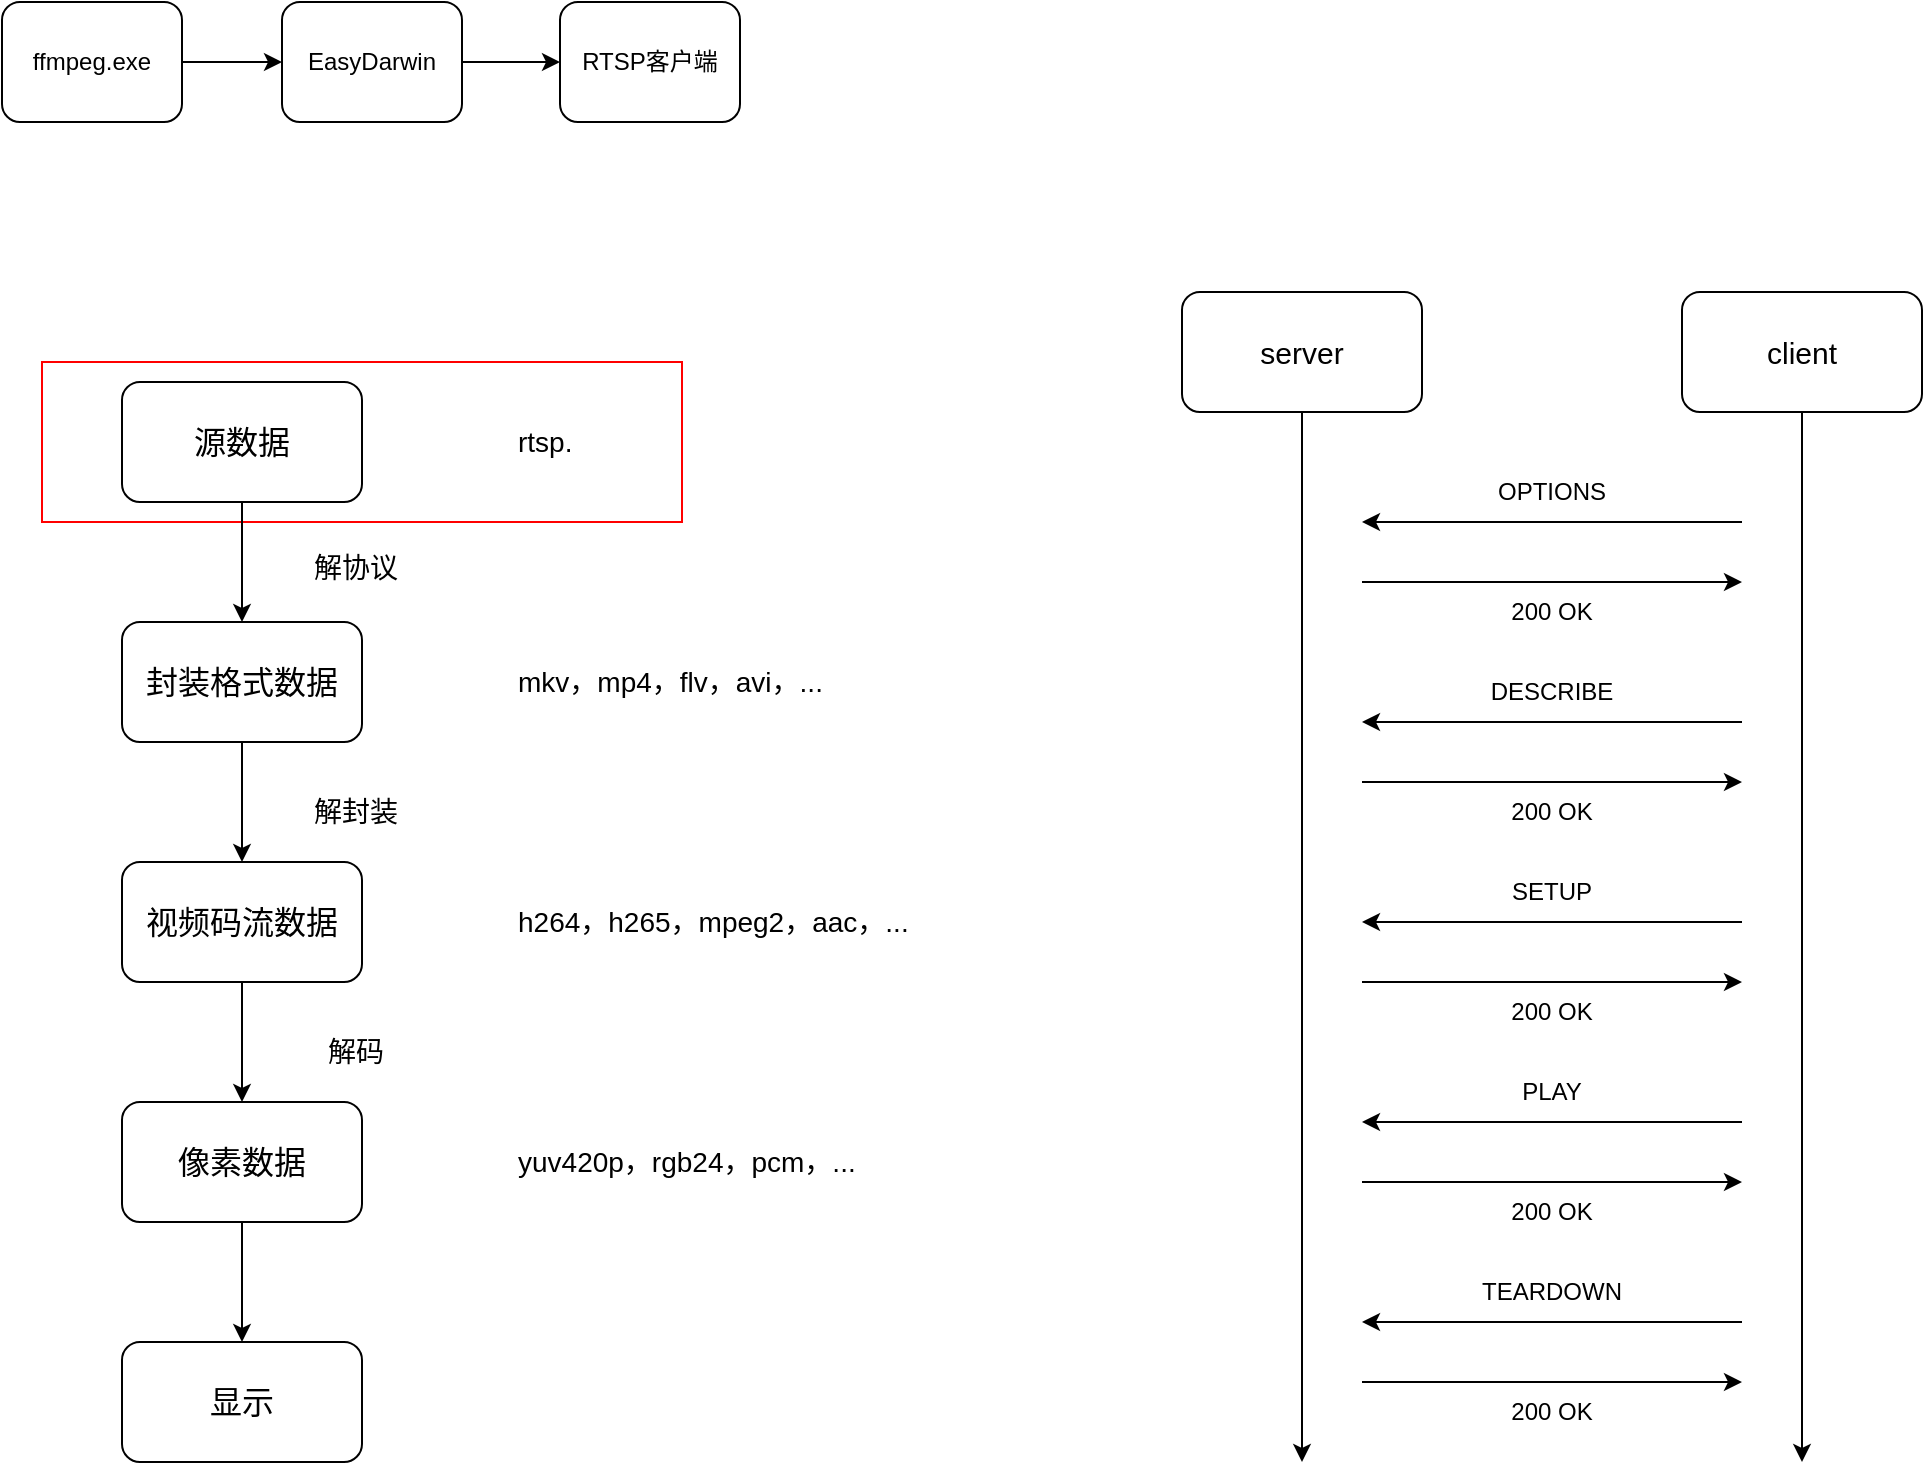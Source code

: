 <mxfile version="22.0.2" type="device">
  <diagram name="第 1 页" id="cHqJ8GiJMs-tgXEXcK8N">
    <mxGraphModel dx="711" dy="796" grid="1" gridSize="10" guides="1" tooltips="1" connect="1" arrows="1" fold="1" page="1" pageScale="1" pageWidth="827" pageHeight="1169" math="0" shadow="0">
      <root>
        <mxCell id="0" />
        <mxCell id="1" parent="0" />
        <mxCell id="v1VoSOO-kYvfU0O0kBkG-22" value="" style="rounded=0;whiteSpace=wrap;html=1;strokeColor=#FF0000;" vertex="1" parent="1">
          <mxGeometry x="110" y="350" width="320" height="80" as="geometry" />
        </mxCell>
        <mxCell id="v1VoSOO-kYvfU0O0kBkG-4" style="edgeStyle=orthogonalEdgeStyle;rounded=0;orthogonalLoop=1;jettySize=auto;html=1;exitX=1;exitY=0.5;exitDx=0;exitDy=0;entryX=0;entryY=0.5;entryDx=0;entryDy=0;" edge="1" parent="1" source="v1VoSOO-kYvfU0O0kBkG-1" target="v1VoSOO-kYvfU0O0kBkG-2">
          <mxGeometry relative="1" as="geometry" />
        </mxCell>
        <mxCell id="v1VoSOO-kYvfU0O0kBkG-1" value="ffmpeg.exe" style="rounded=1;whiteSpace=wrap;html=1;" vertex="1" parent="1">
          <mxGeometry x="90" y="170" width="90" height="60" as="geometry" />
        </mxCell>
        <mxCell id="v1VoSOO-kYvfU0O0kBkG-5" style="edgeStyle=orthogonalEdgeStyle;rounded=0;orthogonalLoop=1;jettySize=auto;html=1;exitX=1;exitY=0.5;exitDx=0;exitDy=0;entryX=0;entryY=0.5;entryDx=0;entryDy=0;" edge="1" parent="1" source="v1VoSOO-kYvfU0O0kBkG-2" target="v1VoSOO-kYvfU0O0kBkG-3">
          <mxGeometry relative="1" as="geometry" />
        </mxCell>
        <mxCell id="v1VoSOO-kYvfU0O0kBkG-2" value="EasyDarwin" style="rounded=1;whiteSpace=wrap;html=1;" vertex="1" parent="1">
          <mxGeometry x="230" y="170" width="90" height="60" as="geometry" />
        </mxCell>
        <mxCell id="v1VoSOO-kYvfU0O0kBkG-3" value="RTSP客户端" style="rounded=1;whiteSpace=wrap;html=1;" vertex="1" parent="1">
          <mxGeometry x="369" y="170" width="90" height="60" as="geometry" />
        </mxCell>
        <mxCell id="v1VoSOO-kYvfU0O0kBkG-6" style="edgeStyle=orthogonalEdgeStyle;rounded=0;orthogonalLoop=1;jettySize=auto;html=1;exitX=0.5;exitY=1;exitDx=0;exitDy=0;entryX=0.5;entryY=0;entryDx=0;entryDy=0;" edge="1" parent="1" source="v1VoSOO-kYvfU0O0kBkG-7" target="v1VoSOO-kYvfU0O0kBkG-9">
          <mxGeometry relative="1" as="geometry" />
        </mxCell>
        <mxCell id="v1VoSOO-kYvfU0O0kBkG-7" value="源数据" style="rounded=1;whiteSpace=wrap;html=1;fontSize=16;" vertex="1" parent="1">
          <mxGeometry x="150" y="360" width="120" height="60" as="geometry" />
        </mxCell>
        <mxCell id="v1VoSOO-kYvfU0O0kBkG-8" style="edgeStyle=orthogonalEdgeStyle;rounded=0;orthogonalLoop=1;jettySize=auto;html=1;exitX=0.5;exitY=1;exitDx=0;exitDy=0;entryX=0.5;entryY=0;entryDx=0;entryDy=0;" edge="1" parent="1" source="v1VoSOO-kYvfU0O0kBkG-9" target="v1VoSOO-kYvfU0O0kBkG-11">
          <mxGeometry relative="1" as="geometry" />
        </mxCell>
        <mxCell id="v1VoSOO-kYvfU0O0kBkG-9" value="封装格式数据" style="rounded=1;whiteSpace=wrap;html=1;fontSize=16;" vertex="1" parent="1">
          <mxGeometry x="150" y="480" width="120" height="60" as="geometry" />
        </mxCell>
        <mxCell id="v1VoSOO-kYvfU0O0kBkG-10" style="edgeStyle=orthogonalEdgeStyle;rounded=0;orthogonalLoop=1;jettySize=auto;html=1;exitX=0.5;exitY=1;exitDx=0;exitDy=0;entryX=0.5;entryY=0;entryDx=0;entryDy=0;" edge="1" parent="1" source="v1VoSOO-kYvfU0O0kBkG-11" target="v1VoSOO-kYvfU0O0kBkG-13">
          <mxGeometry relative="1" as="geometry" />
        </mxCell>
        <mxCell id="v1VoSOO-kYvfU0O0kBkG-11" value="视频码流数据" style="rounded=1;whiteSpace=wrap;html=1;fontSize=16;" vertex="1" parent="1">
          <mxGeometry x="150" y="600" width="120" height="60" as="geometry" />
        </mxCell>
        <mxCell id="v1VoSOO-kYvfU0O0kBkG-12" style="edgeStyle=orthogonalEdgeStyle;rounded=0;orthogonalLoop=1;jettySize=auto;html=1;exitX=0.5;exitY=1;exitDx=0;exitDy=0;entryX=0.5;entryY=0;entryDx=0;entryDy=0;" edge="1" parent="1" source="v1VoSOO-kYvfU0O0kBkG-13" target="v1VoSOO-kYvfU0O0kBkG-14">
          <mxGeometry relative="1" as="geometry" />
        </mxCell>
        <mxCell id="v1VoSOO-kYvfU0O0kBkG-13" value="像素数据" style="rounded=1;whiteSpace=wrap;html=1;fontSize=16;" vertex="1" parent="1">
          <mxGeometry x="150" y="720" width="120" height="60" as="geometry" />
        </mxCell>
        <mxCell id="v1VoSOO-kYvfU0O0kBkG-14" value="显示" style="rounded=1;whiteSpace=wrap;html=1;fontSize=16;" vertex="1" parent="1">
          <mxGeometry x="150" y="840" width="120" height="60" as="geometry" />
        </mxCell>
        <mxCell id="v1VoSOO-kYvfU0O0kBkG-15" value="解协议" style="text;html=1;strokeColor=none;fillColor=none;align=center;verticalAlign=middle;whiteSpace=wrap;rounded=0;fontSize=14;" vertex="1" parent="1">
          <mxGeometry x="237" y="438" width="60" height="30" as="geometry" />
        </mxCell>
        <mxCell id="v1VoSOO-kYvfU0O0kBkG-16" value="解封装" style="text;html=1;strokeColor=none;fillColor=none;align=center;verticalAlign=middle;whiteSpace=wrap;rounded=0;fontSize=14;" vertex="1" parent="1">
          <mxGeometry x="237" y="560" width="60" height="30" as="geometry" />
        </mxCell>
        <mxCell id="v1VoSOO-kYvfU0O0kBkG-17" value="解码" style="text;html=1;strokeColor=none;fillColor=none;align=center;verticalAlign=middle;whiteSpace=wrap;rounded=0;fontSize=14;" vertex="1" parent="1">
          <mxGeometry x="237" y="680" width="60" height="30" as="geometry" />
        </mxCell>
        <mxCell id="v1VoSOO-kYvfU0O0kBkG-18" value="rtsp." style="text;html=1;strokeColor=none;fillColor=none;align=left;verticalAlign=middle;whiteSpace=wrap;rounded=0;fontSize=14;" vertex="1" parent="1">
          <mxGeometry x="346" y="375" width="150" height="30" as="geometry" />
        </mxCell>
        <mxCell id="v1VoSOO-kYvfU0O0kBkG-19" value="mkv，mp4，flv，avi，..." style="text;html=1;strokeColor=none;fillColor=none;align=left;verticalAlign=middle;whiteSpace=wrap;rounded=0;fontSize=14;" vertex="1" parent="1">
          <mxGeometry x="346" y="495" width="190" height="30" as="geometry" />
        </mxCell>
        <mxCell id="v1VoSOO-kYvfU0O0kBkG-20" value="h264，h265，mpeg2，aac，..." style="text;html=1;strokeColor=none;fillColor=none;align=left;verticalAlign=middle;whiteSpace=wrap;rounded=0;fontSize=14;" vertex="1" parent="1">
          <mxGeometry x="346" y="615" width="220" height="30" as="geometry" />
        </mxCell>
        <mxCell id="v1VoSOO-kYvfU0O0kBkG-21" value="yuv420p，rgb24，pcm，..." style="text;html=1;strokeColor=none;fillColor=none;align=left;verticalAlign=middle;whiteSpace=wrap;rounded=0;fontSize=14;" vertex="1" parent="1">
          <mxGeometry x="346" y="735" width="220" height="30" as="geometry" />
        </mxCell>
        <mxCell id="v1VoSOO-kYvfU0O0kBkG-26" style="edgeStyle=orthogonalEdgeStyle;rounded=0;orthogonalLoop=1;jettySize=auto;html=1;exitX=0.5;exitY=1;exitDx=0;exitDy=0;" edge="1" parent="1" source="v1VoSOO-kYvfU0O0kBkG-23">
          <mxGeometry relative="1" as="geometry">
            <mxPoint x="740" y="900" as="targetPoint" />
          </mxGeometry>
        </mxCell>
        <mxCell id="v1VoSOO-kYvfU0O0kBkG-23" value="server" style="rounded=1;whiteSpace=wrap;html=1;fontSize=15;" vertex="1" parent="1">
          <mxGeometry x="680" y="315" width="120" height="60" as="geometry" />
        </mxCell>
        <mxCell id="v1VoSOO-kYvfU0O0kBkG-27" style="edgeStyle=orthogonalEdgeStyle;rounded=0;orthogonalLoop=1;jettySize=auto;html=1;exitX=0.5;exitY=1;exitDx=0;exitDy=0;" edge="1" parent="1" source="v1VoSOO-kYvfU0O0kBkG-24">
          <mxGeometry relative="1" as="geometry">
            <mxPoint x="990" y="900" as="targetPoint" />
          </mxGeometry>
        </mxCell>
        <mxCell id="v1VoSOO-kYvfU0O0kBkG-24" value="client" style="rounded=1;whiteSpace=wrap;html=1;fontSize=15;" vertex="1" parent="1">
          <mxGeometry x="930" y="315" width="120" height="60" as="geometry" />
        </mxCell>
        <mxCell id="v1VoSOO-kYvfU0O0kBkG-28" value="" style="endArrow=classic;html=1;rounded=0;" edge="1" parent="1">
          <mxGeometry width="50" height="50" relative="1" as="geometry">
            <mxPoint x="960" y="430" as="sourcePoint" />
            <mxPoint x="770" y="430" as="targetPoint" />
          </mxGeometry>
        </mxCell>
        <mxCell id="v1VoSOO-kYvfU0O0kBkG-29" value="" style="endArrow=classic;html=1;rounded=0;" edge="1" parent="1">
          <mxGeometry width="50" height="50" relative="1" as="geometry">
            <mxPoint x="770" y="460" as="sourcePoint" />
            <mxPoint x="960" y="460" as="targetPoint" />
          </mxGeometry>
        </mxCell>
        <mxCell id="v1VoSOO-kYvfU0O0kBkG-30" value="OPTIONS" style="text;html=1;strokeColor=none;fillColor=none;align=center;verticalAlign=middle;whiteSpace=wrap;rounded=0;" vertex="1" parent="1">
          <mxGeometry x="835" y="400" width="60" height="30" as="geometry" />
        </mxCell>
        <mxCell id="v1VoSOO-kYvfU0O0kBkG-31" value="200 OK" style="text;html=1;strokeColor=none;fillColor=none;align=center;verticalAlign=middle;whiteSpace=wrap;rounded=0;" vertex="1" parent="1">
          <mxGeometry x="835" y="460" width="60" height="30" as="geometry" />
        </mxCell>
        <mxCell id="v1VoSOO-kYvfU0O0kBkG-32" value="" style="endArrow=classic;html=1;rounded=0;" edge="1" parent="1">
          <mxGeometry width="50" height="50" relative="1" as="geometry">
            <mxPoint x="960" y="530" as="sourcePoint" />
            <mxPoint x="770" y="530" as="targetPoint" />
          </mxGeometry>
        </mxCell>
        <mxCell id="v1VoSOO-kYvfU0O0kBkG-33" value="" style="endArrow=classic;html=1;rounded=0;" edge="1" parent="1">
          <mxGeometry width="50" height="50" relative="1" as="geometry">
            <mxPoint x="770" y="560" as="sourcePoint" />
            <mxPoint x="960" y="560" as="targetPoint" />
          </mxGeometry>
        </mxCell>
        <mxCell id="v1VoSOO-kYvfU0O0kBkG-34" value="DESCRIBE" style="text;html=1;strokeColor=none;fillColor=none;align=center;verticalAlign=middle;whiteSpace=wrap;rounded=0;" vertex="1" parent="1">
          <mxGeometry x="835" y="500" width="60" height="30" as="geometry" />
        </mxCell>
        <mxCell id="v1VoSOO-kYvfU0O0kBkG-35" value="200 OK" style="text;html=1;strokeColor=none;fillColor=none;align=center;verticalAlign=middle;whiteSpace=wrap;rounded=0;" vertex="1" parent="1">
          <mxGeometry x="835" y="560" width="60" height="30" as="geometry" />
        </mxCell>
        <mxCell id="v1VoSOO-kYvfU0O0kBkG-41" value="" style="endArrow=classic;html=1;rounded=0;" edge="1" parent="1">
          <mxGeometry width="50" height="50" relative="1" as="geometry">
            <mxPoint x="960" y="630" as="sourcePoint" />
            <mxPoint x="770" y="630" as="targetPoint" />
          </mxGeometry>
        </mxCell>
        <mxCell id="v1VoSOO-kYvfU0O0kBkG-42" value="" style="endArrow=classic;html=1;rounded=0;" edge="1" parent="1">
          <mxGeometry width="50" height="50" relative="1" as="geometry">
            <mxPoint x="770" y="660" as="sourcePoint" />
            <mxPoint x="960" y="660" as="targetPoint" />
          </mxGeometry>
        </mxCell>
        <mxCell id="v1VoSOO-kYvfU0O0kBkG-43" value="SETUP" style="text;html=1;strokeColor=none;fillColor=none;align=center;verticalAlign=middle;whiteSpace=wrap;rounded=0;" vertex="1" parent="1">
          <mxGeometry x="835" y="600" width="60" height="30" as="geometry" />
        </mxCell>
        <mxCell id="v1VoSOO-kYvfU0O0kBkG-44" value="200 OK" style="text;html=1;strokeColor=none;fillColor=none;align=center;verticalAlign=middle;whiteSpace=wrap;rounded=0;" vertex="1" parent="1">
          <mxGeometry x="835" y="660" width="60" height="30" as="geometry" />
        </mxCell>
        <mxCell id="v1VoSOO-kYvfU0O0kBkG-49" value="" style="endArrow=classic;html=1;rounded=0;" edge="1" parent="1">
          <mxGeometry width="50" height="50" relative="1" as="geometry">
            <mxPoint x="960" y="730" as="sourcePoint" />
            <mxPoint x="770" y="730" as="targetPoint" />
          </mxGeometry>
        </mxCell>
        <mxCell id="v1VoSOO-kYvfU0O0kBkG-50" value="" style="endArrow=classic;html=1;rounded=0;" edge="1" parent="1">
          <mxGeometry width="50" height="50" relative="1" as="geometry">
            <mxPoint x="770" y="760" as="sourcePoint" />
            <mxPoint x="960" y="760" as="targetPoint" />
          </mxGeometry>
        </mxCell>
        <mxCell id="v1VoSOO-kYvfU0O0kBkG-51" value="PLAY" style="text;html=1;strokeColor=none;fillColor=none;align=center;verticalAlign=middle;whiteSpace=wrap;rounded=0;" vertex="1" parent="1">
          <mxGeometry x="835" y="700" width="60" height="30" as="geometry" />
        </mxCell>
        <mxCell id="v1VoSOO-kYvfU0O0kBkG-52" value="200 OK" style="text;html=1;strokeColor=none;fillColor=none;align=center;verticalAlign=middle;whiteSpace=wrap;rounded=0;" vertex="1" parent="1">
          <mxGeometry x="835" y="760" width="60" height="30" as="geometry" />
        </mxCell>
        <mxCell id="v1VoSOO-kYvfU0O0kBkG-53" value="" style="endArrow=classic;html=1;rounded=0;" edge="1" parent="1">
          <mxGeometry width="50" height="50" relative="1" as="geometry">
            <mxPoint x="960" y="830" as="sourcePoint" />
            <mxPoint x="770" y="830" as="targetPoint" />
          </mxGeometry>
        </mxCell>
        <mxCell id="v1VoSOO-kYvfU0O0kBkG-54" value="" style="endArrow=classic;html=1;rounded=0;" edge="1" parent="1">
          <mxGeometry width="50" height="50" relative="1" as="geometry">
            <mxPoint x="770" y="860" as="sourcePoint" />
            <mxPoint x="960" y="860" as="targetPoint" />
          </mxGeometry>
        </mxCell>
        <mxCell id="v1VoSOO-kYvfU0O0kBkG-55" value="TEARDOWN" style="text;html=1;strokeColor=none;fillColor=none;align=center;verticalAlign=middle;whiteSpace=wrap;rounded=0;" vertex="1" parent="1">
          <mxGeometry x="835" y="800" width="60" height="30" as="geometry" />
        </mxCell>
        <mxCell id="v1VoSOO-kYvfU0O0kBkG-56" value="200 OK" style="text;html=1;strokeColor=none;fillColor=none;align=center;verticalAlign=middle;whiteSpace=wrap;rounded=0;" vertex="1" parent="1">
          <mxGeometry x="835" y="860" width="60" height="30" as="geometry" />
        </mxCell>
      </root>
    </mxGraphModel>
  </diagram>
</mxfile>

